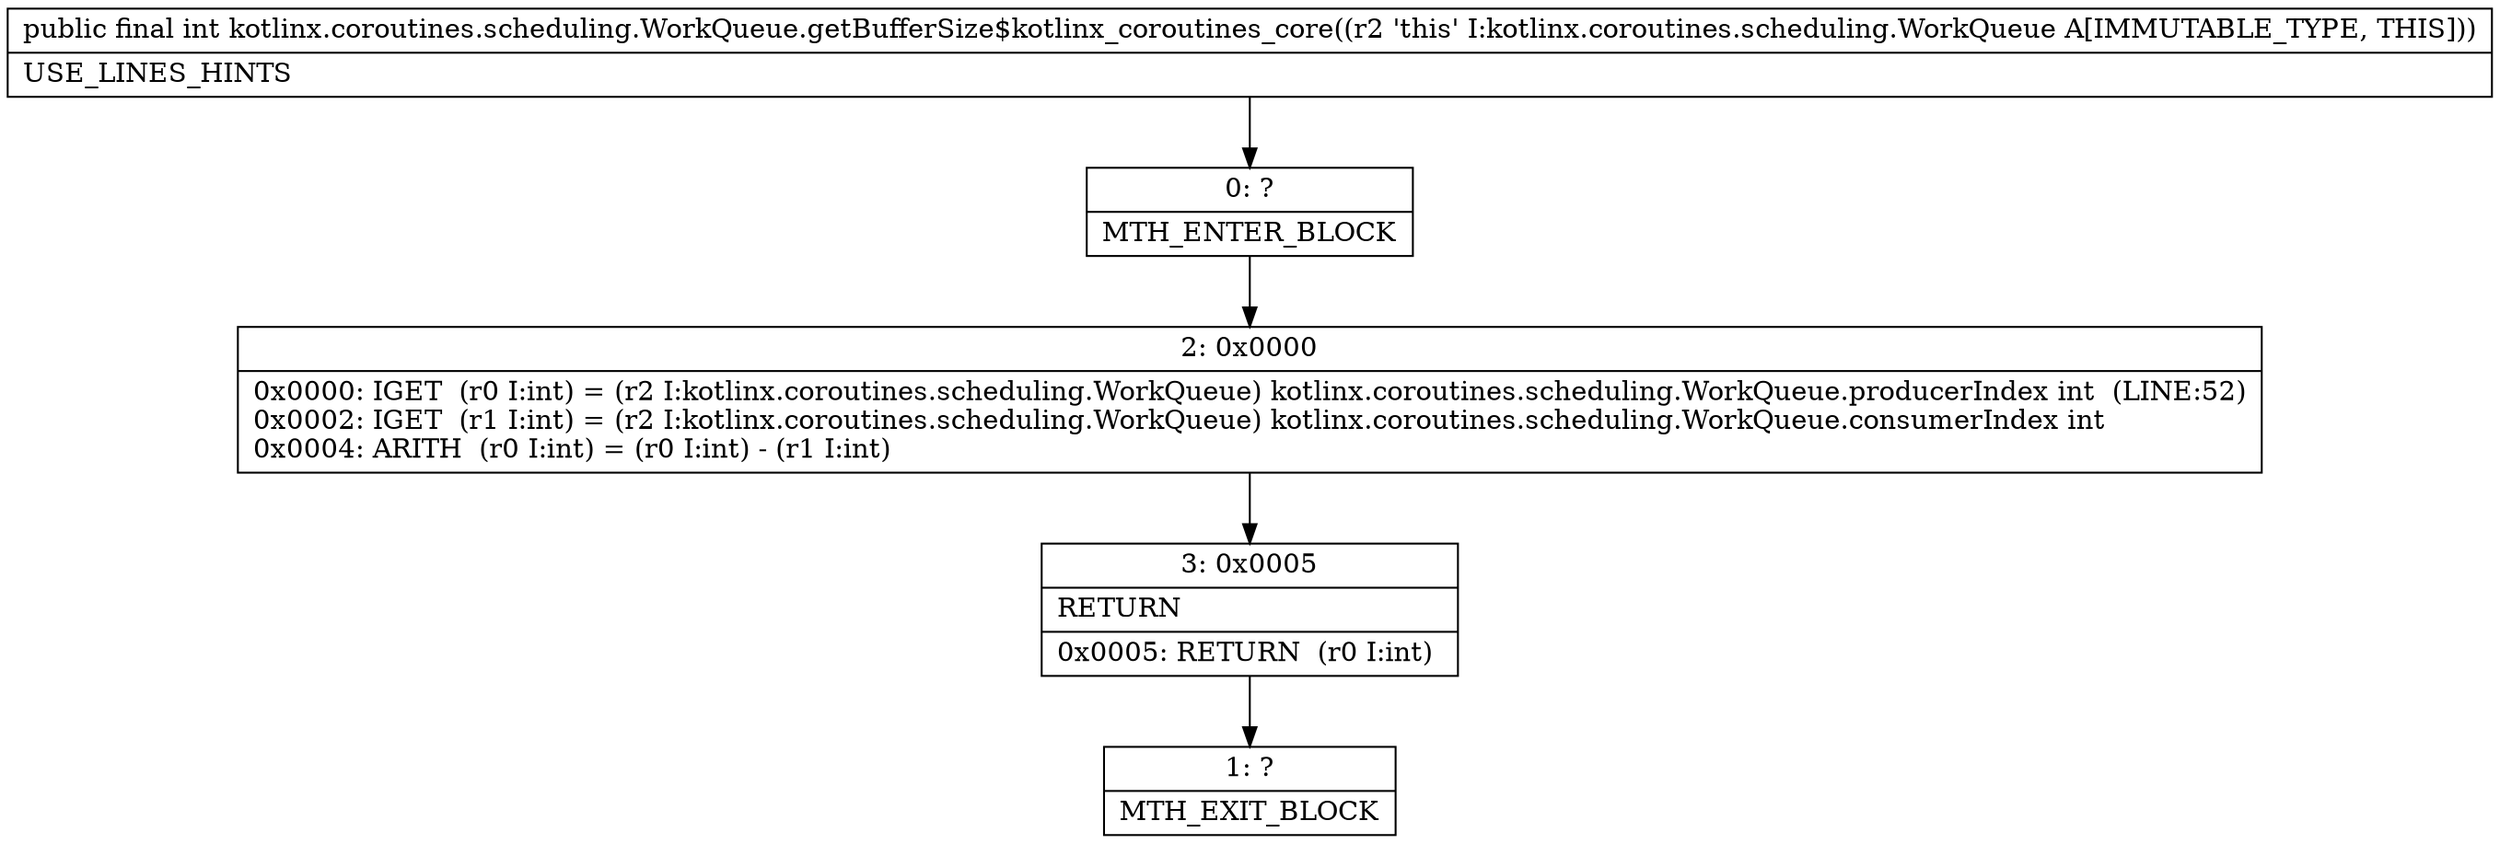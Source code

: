 digraph "CFG forkotlinx.coroutines.scheduling.WorkQueue.getBufferSize$kotlinx_coroutines_core()I" {
Node_0 [shape=record,label="{0\:\ ?|MTH_ENTER_BLOCK\l}"];
Node_2 [shape=record,label="{2\:\ 0x0000|0x0000: IGET  (r0 I:int) = (r2 I:kotlinx.coroutines.scheduling.WorkQueue) kotlinx.coroutines.scheduling.WorkQueue.producerIndex int  (LINE:52)\l0x0002: IGET  (r1 I:int) = (r2 I:kotlinx.coroutines.scheduling.WorkQueue) kotlinx.coroutines.scheduling.WorkQueue.consumerIndex int \l0x0004: ARITH  (r0 I:int) = (r0 I:int) \- (r1 I:int) \l}"];
Node_3 [shape=record,label="{3\:\ 0x0005|RETURN\l|0x0005: RETURN  (r0 I:int) \l}"];
Node_1 [shape=record,label="{1\:\ ?|MTH_EXIT_BLOCK\l}"];
MethodNode[shape=record,label="{public final int kotlinx.coroutines.scheduling.WorkQueue.getBufferSize$kotlinx_coroutines_core((r2 'this' I:kotlinx.coroutines.scheduling.WorkQueue A[IMMUTABLE_TYPE, THIS]))  | USE_LINES_HINTS\l}"];
MethodNode -> Node_0;Node_0 -> Node_2;
Node_2 -> Node_3;
Node_3 -> Node_1;
}

